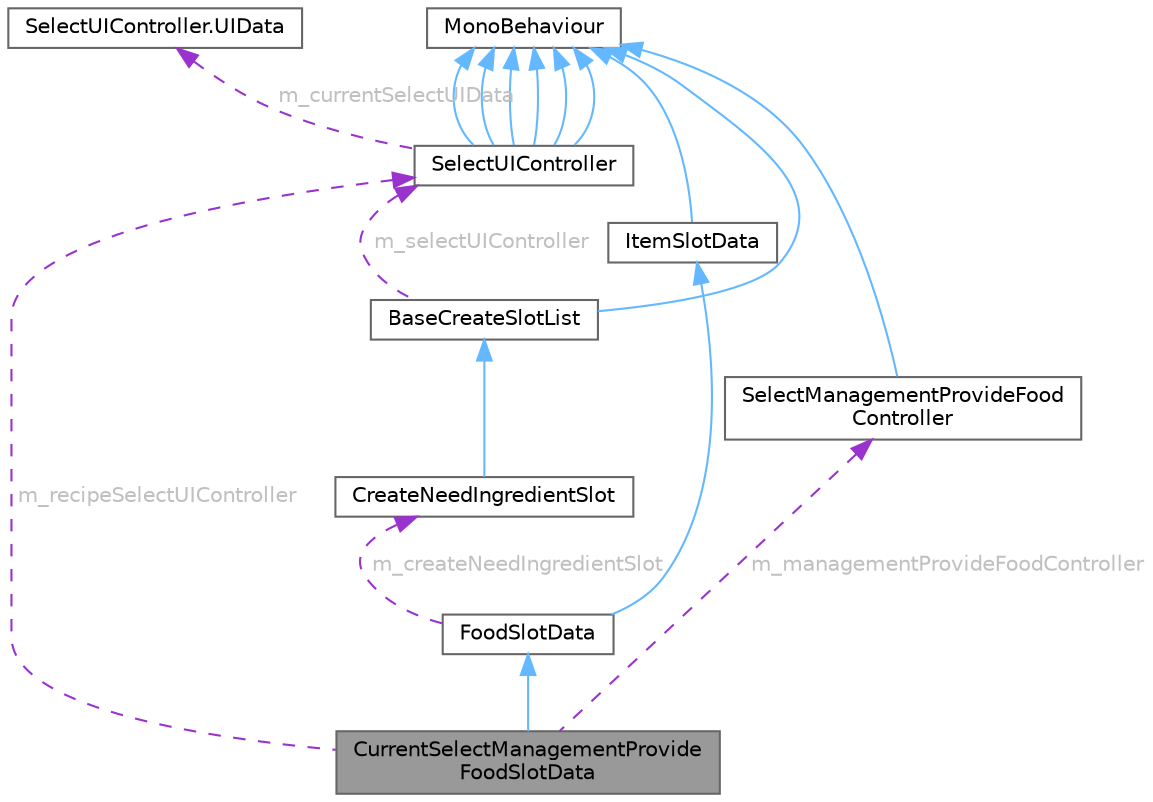 digraph "CurrentSelectManagementProvideFoodSlotData"
{
 // LATEX_PDF_SIZE
  bgcolor="transparent";
  edge [fontname=Helvetica,fontsize=10,labelfontname=Helvetica,labelfontsize=10];
  node [fontname=Helvetica,fontsize=10,shape=box,height=0.2,width=0.4];
  Node1 [id="Node000001",label="CurrentSelectManagementProvide\lFoodSlotData",height=0.2,width=0.4,color="gray40", fillcolor="grey60", style="filled", fontcolor="black",tooltip=" "];
  Node2 -> Node1 [id="edge1_Node000001_Node000002",dir="back",color="steelblue1",style="solid",tooltip=" "];
  Node2 [id="Node000002",label="FoodSlotData",height=0.2,width=0.4,color="gray40", fillcolor="white", style="filled",URL="$class_food_slot_data.html",tooltip=" "];
  Node3 -> Node2 [id="edge2_Node000002_Node000003",dir="back",color="steelblue1",style="solid",tooltip=" "];
  Node3 [id="Node000003",label="ItemSlotData",height=0.2,width=0.4,color="gray40", fillcolor="white", style="filled",URL="$class_item_slot_data.html",tooltip=" "];
  Node4 -> Node3 [id="edge3_Node000003_Node000004",dir="back",color="steelblue1",style="solid",tooltip=" "];
  Node4 [id="Node000004",label="MonoBehaviour",height=0.2,width=0.4,color="gray40", fillcolor="white", style="filled",tooltip=" "];
  Node5 -> Node2 [id="edge4_Node000002_Node000005",dir="back",color="darkorchid3",style="dashed",tooltip=" ",label=" m_createNeedIngredientSlot",fontcolor="grey" ];
  Node5 [id="Node000005",label="CreateNeedIngredientSlot",height=0.2,width=0.4,color="gray40", fillcolor="white", style="filled",URL="$class_create_need_ingredient_slot.html",tooltip=" "];
  Node6 -> Node5 [id="edge5_Node000005_Node000006",dir="back",color="steelblue1",style="solid",tooltip=" "];
  Node6 [id="Node000006",label="BaseCreateSlotList",height=0.2,width=0.4,color="gray40", fillcolor="white", style="filled",URL="$class_base_create_slot_list.html",tooltip=" "];
  Node4 -> Node6 [id="edge6_Node000006_Node000004",dir="back",color="steelblue1",style="solid",tooltip=" "];
  Node7 -> Node6 [id="edge7_Node000006_Node000007",dir="back",color="darkorchid3",style="dashed",tooltip=" ",label=" m_selectUIController",fontcolor="grey" ];
  Node7 [id="Node000007",label="SelectUIController",height=0.2,width=0.4,color="gray40", fillcolor="white", style="filled",URL="$class_select_u_i_controller.html",tooltip=" "];
  Node4 -> Node7 [id="edge8_Node000007_Node000004",dir="back",color="steelblue1",style="solid",tooltip=" "];
  Node4 -> Node7 [id="edge9_Node000007_Node000004",dir="back",color="steelblue1",style="solid",tooltip=" "];
  Node4 -> Node7 [id="edge10_Node000007_Node000004",dir="back",color="steelblue1",style="solid",tooltip=" "];
  Node4 -> Node7 [id="edge11_Node000007_Node000004",dir="back",color="steelblue1",style="solid",tooltip=" "];
  Node4 -> Node7 [id="edge12_Node000007_Node000004",dir="back",color="steelblue1",style="solid",tooltip=" "];
  Node4 -> Node7 [id="edge13_Node000007_Node000004",dir="back",color="steelblue1",style="solid",tooltip=" "];
  Node8 -> Node7 [id="edge14_Node000007_Node000008",dir="back",color="darkorchid3",style="dashed",tooltip=" ",label=" m_currentSelectUIData",fontcolor="grey" ];
  Node8 [id="Node000008",label="SelectUIController.UIData",height=0.2,width=0.4,color="gray40", fillcolor="white", style="filled",URL="$class_select_u_i_controller_1_1_u_i_data.html",tooltip=" "];
  Node9 -> Node1 [id="edge15_Node000001_Node000009",dir="back",color="darkorchid3",style="dashed",tooltip=" ",label=" m_managementProvideFoodController",fontcolor="grey" ];
  Node9 [id="Node000009",label="SelectManagementProvideFood\lController",height=0.2,width=0.4,color="gray40", fillcolor="white", style="filled",URL="$class_select_management_provide_food_controller.html",tooltip=" "];
  Node4 -> Node9 [id="edge16_Node000009_Node000004",dir="back",color="steelblue1",style="solid",tooltip=" "];
  Node7 -> Node1 [id="edge17_Node000001_Node000007",dir="back",color="darkorchid3",style="dashed",tooltip=" ",label=" m_recipeSelectUIController",fontcolor="grey" ];
}
